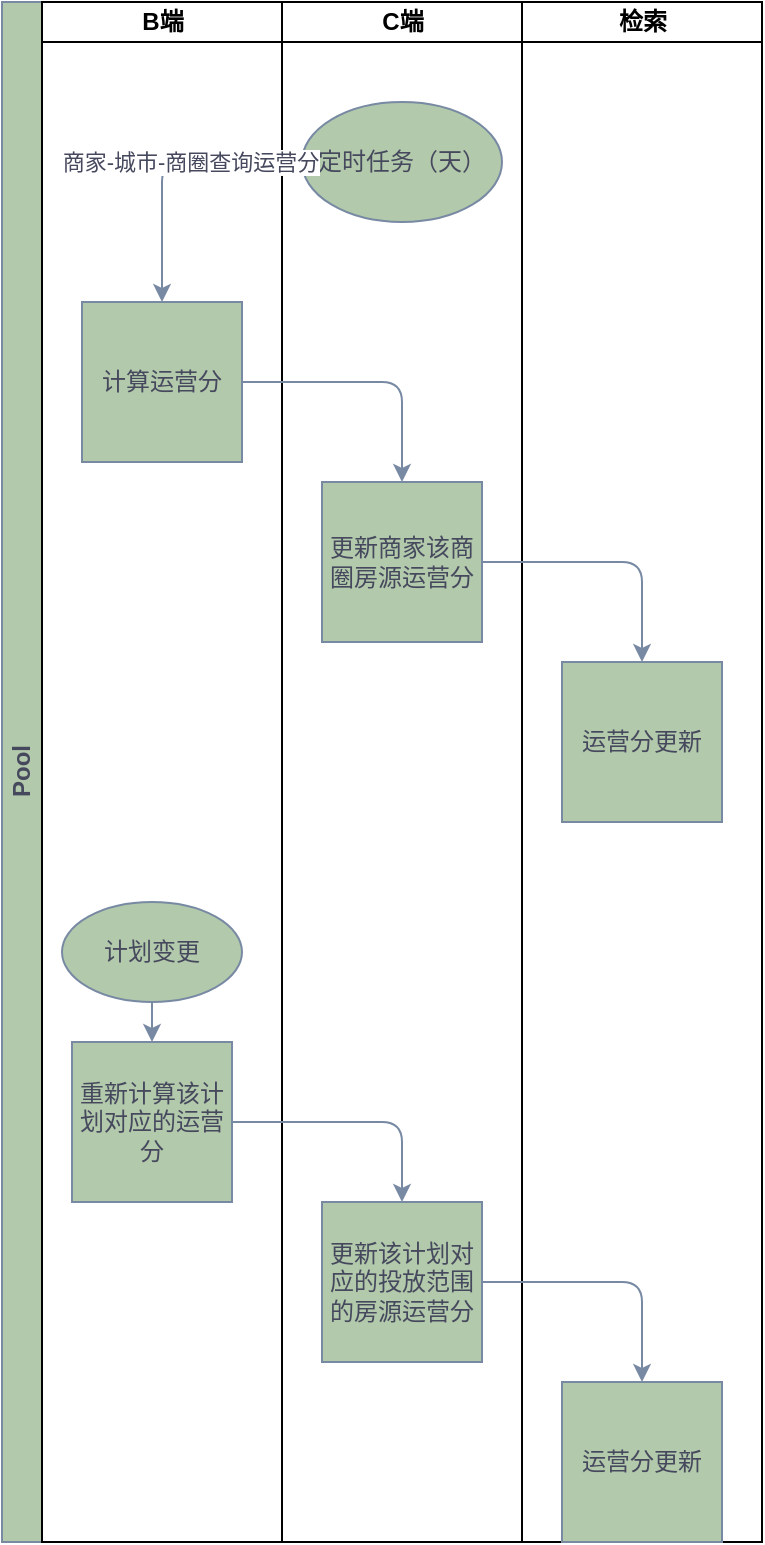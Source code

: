 <mxfile version="14.2.7" type="github">
  <diagram id="G75-rLNkOFqrNp6LODLY" name="Page-1">
    <mxGraphModel dx="983" dy="554" grid="1" gridSize="10" guides="1" tooltips="1" connect="1" arrows="1" fold="1" page="1" pageScale="1" pageWidth="827" pageHeight="1169" math="0" shadow="0">
      <root>
        <mxCell id="0" />
        <mxCell id="1" parent="0" />
        <mxCell id="YrP67JJv66FIU840ntoq-10" value="Pool" style="swimlane;html=1;childLayout=stackLayout;resizeParent=1;resizeParentMax=0;startSize=20;horizontal=0;horizontalStack=1;rounded=0;sketch=0;strokeColor=#788AA3;fillColor=#B2C9AB;fontColor=#46495D;" vertex="1" parent="1">
          <mxGeometry x="70" y="630" width="380" height="770" as="geometry" />
        </mxCell>
        <mxCell id="YrP67JJv66FIU840ntoq-11" value="B端" style="swimlane;html=1;startSize=20;" vertex="1" parent="YrP67JJv66FIU840ntoq-10">
          <mxGeometry x="20" width="120" height="770" as="geometry" />
        </mxCell>
        <mxCell id="YrP67JJv66FIU840ntoq-14" value="计算运营分" style="whiteSpace=wrap;html=1;aspect=fixed;rounded=0;sketch=0;strokeColor=#788AA3;fillColor=#B2C9AB;fontColor=#46495D;" vertex="1" parent="YrP67JJv66FIU840ntoq-11">
          <mxGeometry x="20" y="150" width="80" height="80" as="geometry" />
        </mxCell>
        <mxCell id="YrP67JJv66FIU840ntoq-25" style="edgeStyle=orthogonalEdgeStyle;curved=0;rounded=1;sketch=0;orthogonalLoop=1;jettySize=auto;html=1;entryX=0.5;entryY=0;entryDx=0;entryDy=0;strokeColor=#788AA3;fillColor=#B2C9AB;fontColor=#46495D;" edge="1" parent="YrP67JJv66FIU840ntoq-11" source="YrP67JJv66FIU840ntoq-23" target="YrP67JJv66FIU840ntoq-24">
          <mxGeometry relative="1" as="geometry" />
        </mxCell>
        <mxCell id="YrP67JJv66FIU840ntoq-23" value="计划变更" style="ellipse;whiteSpace=wrap;html=1;rounded=0;sketch=0;strokeColor=#788AA3;fillColor=#B2C9AB;fontColor=#46495D;" vertex="1" parent="YrP67JJv66FIU840ntoq-11">
          <mxGeometry x="10" y="450" width="90" height="50" as="geometry" />
        </mxCell>
        <mxCell id="YrP67JJv66FIU840ntoq-24" value="重新计算该计划对应的运营分" style="whiteSpace=wrap;html=1;aspect=fixed;rounded=0;sketch=0;strokeColor=#788AA3;fillColor=#B2C9AB;fontColor=#46495D;" vertex="1" parent="YrP67JJv66FIU840ntoq-11">
          <mxGeometry x="15" y="520" width="80" height="80" as="geometry" />
        </mxCell>
        <mxCell id="YrP67JJv66FIU840ntoq-12" value="C端" style="swimlane;html=1;startSize=20;" vertex="1" parent="YrP67JJv66FIU840ntoq-10">
          <mxGeometry x="140" width="120" height="770" as="geometry" />
        </mxCell>
        <mxCell id="YrP67JJv66FIU840ntoq-15" value="定时任务（天）" style="ellipse;whiteSpace=wrap;html=1;rounded=0;sketch=0;strokeColor=#788AA3;fillColor=#B2C9AB;fontColor=#46495D;" vertex="1" parent="YrP67JJv66FIU840ntoq-12">
          <mxGeometry x="10" y="50" width="100" height="60" as="geometry" />
        </mxCell>
        <mxCell id="YrP67JJv66FIU840ntoq-18" value="更新商家该商圈房源运营分" style="whiteSpace=wrap;html=1;aspect=fixed;rounded=0;sketch=0;strokeColor=#788AA3;fillColor=#B2C9AB;fontColor=#46495D;" vertex="1" parent="YrP67JJv66FIU840ntoq-12">
          <mxGeometry x="20" y="240" width="80" height="80" as="geometry" />
        </mxCell>
        <mxCell id="YrP67JJv66FIU840ntoq-26" value="更新该计划对应的投放范围的房源运营分" style="whiteSpace=wrap;html=1;aspect=fixed;rounded=0;sketch=0;strokeColor=#788AA3;fillColor=#B2C9AB;fontColor=#46495D;" vertex="1" parent="YrP67JJv66FIU840ntoq-12">
          <mxGeometry x="20" y="600" width="80" height="80" as="geometry" />
        </mxCell>
        <mxCell id="YrP67JJv66FIU840ntoq-13" value="检索" style="swimlane;html=1;startSize=20;" vertex="1" parent="YrP67JJv66FIU840ntoq-10">
          <mxGeometry x="260" width="120" height="770" as="geometry" />
        </mxCell>
        <mxCell id="YrP67JJv66FIU840ntoq-20" value="运营分更新" style="whiteSpace=wrap;html=1;aspect=fixed;rounded=0;sketch=0;strokeColor=#788AA3;fillColor=#B2C9AB;fontColor=#46495D;" vertex="1" parent="YrP67JJv66FIU840ntoq-13">
          <mxGeometry x="20" y="330" width="80" height="80" as="geometry" />
        </mxCell>
        <mxCell id="YrP67JJv66FIU840ntoq-28" value="运营分更新" style="whiteSpace=wrap;html=1;aspect=fixed;rounded=0;sketch=0;strokeColor=#788AA3;fillColor=#B2C9AB;fontColor=#46495D;" vertex="1" parent="YrP67JJv66FIU840ntoq-13">
          <mxGeometry x="20" y="690" width="80" height="80" as="geometry" />
        </mxCell>
        <mxCell id="YrP67JJv66FIU840ntoq-16" style="edgeStyle=orthogonalEdgeStyle;curved=0;rounded=1;sketch=0;orthogonalLoop=1;jettySize=auto;html=1;strokeColor=#788AA3;fillColor=#B2C9AB;fontColor=#46495D;" edge="1" parent="YrP67JJv66FIU840ntoq-10" source="YrP67JJv66FIU840ntoq-15" target="YrP67JJv66FIU840ntoq-14">
          <mxGeometry relative="1" as="geometry" />
        </mxCell>
        <mxCell id="YrP67JJv66FIU840ntoq-17" value="商家-城市-商圈查询运营分" style="edgeLabel;html=1;align=center;verticalAlign=middle;resizable=0;points=[];fontColor=#46495D;" vertex="1" connectable="0" parent="YrP67JJv66FIU840ntoq-16">
          <mxGeometry x="-0.2" relative="1" as="geometry">
            <mxPoint as="offset" />
          </mxGeometry>
        </mxCell>
        <mxCell id="YrP67JJv66FIU840ntoq-19" style="edgeStyle=orthogonalEdgeStyle;curved=0;rounded=1;sketch=0;orthogonalLoop=1;jettySize=auto;html=1;strokeColor=#788AA3;fillColor=#B2C9AB;fontColor=#46495D;" edge="1" parent="YrP67JJv66FIU840ntoq-10" source="YrP67JJv66FIU840ntoq-14" target="YrP67JJv66FIU840ntoq-18">
          <mxGeometry relative="1" as="geometry" />
        </mxCell>
        <mxCell id="YrP67JJv66FIU840ntoq-21" style="edgeStyle=orthogonalEdgeStyle;curved=0;rounded=1;sketch=0;orthogonalLoop=1;jettySize=auto;html=1;strokeColor=#788AA3;fillColor=#B2C9AB;fontColor=#46495D;" edge="1" parent="YrP67JJv66FIU840ntoq-10" source="YrP67JJv66FIU840ntoq-18" target="YrP67JJv66FIU840ntoq-20">
          <mxGeometry relative="1" as="geometry" />
        </mxCell>
        <mxCell id="YrP67JJv66FIU840ntoq-27" style="edgeStyle=orthogonalEdgeStyle;curved=0;rounded=1;sketch=0;orthogonalLoop=1;jettySize=auto;html=1;entryX=0.5;entryY=0;entryDx=0;entryDy=0;strokeColor=#788AA3;fillColor=#B2C9AB;fontColor=#46495D;" edge="1" parent="YrP67JJv66FIU840ntoq-10" source="YrP67JJv66FIU840ntoq-24" target="YrP67JJv66FIU840ntoq-26">
          <mxGeometry relative="1" as="geometry" />
        </mxCell>
        <mxCell id="YrP67JJv66FIU840ntoq-29" style="edgeStyle=orthogonalEdgeStyle;curved=0;rounded=1;sketch=0;orthogonalLoop=1;jettySize=auto;html=1;strokeColor=#788AA3;fillColor=#B2C9AB;fontColor=#46495D;" edge="1" parent="YrP67JJv66FIU840ntoq-10" source="YrP67JJv66FIU840ntoq-26" target="YrP67JJv66FIU840ntoq-28">
          <mxGeometry relative="1" as="geometry" />
        </mxCell>
      </root>
    </mxGraphModel>
  </diagram>
</mxfile>
